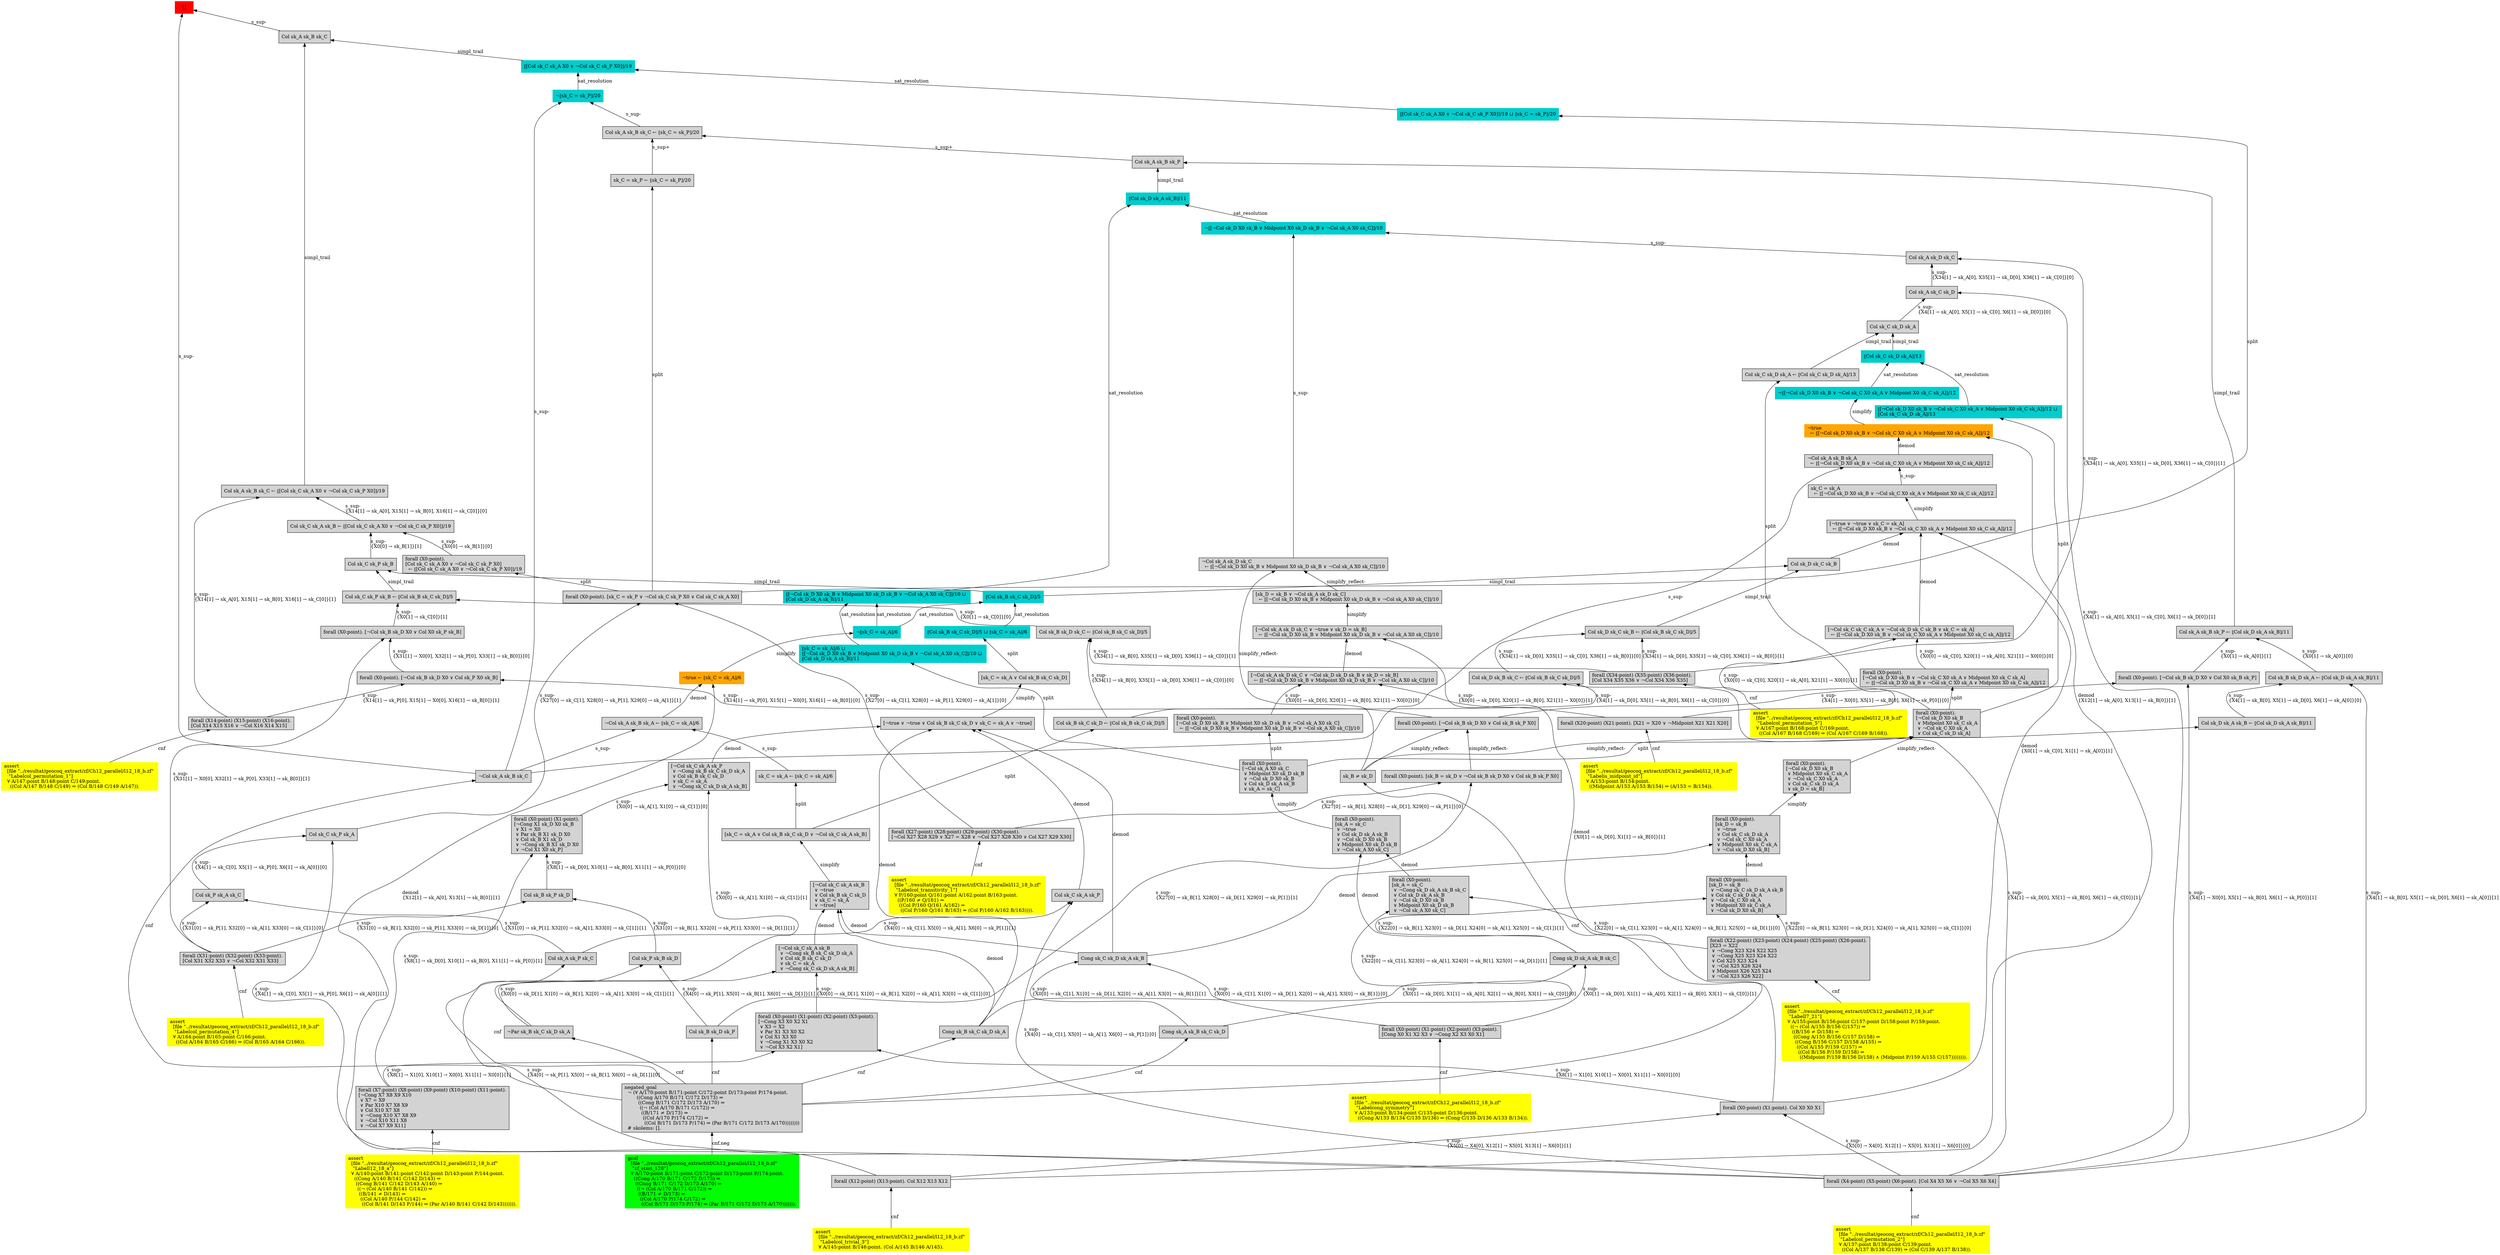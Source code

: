 digraph "unsat_graph" {
  vertex_0 [color=red, label="[]", shape=box, style=filled];
  vertex_0 -> vertex_1 [label="s_sup-\l", dir="back"];
  vertex_1 [shape=box, label="¬Col sk_A sk_B sk_C\l", style=filled];
  vertex_1 -> vertex_2 [label="cnf", dir="back"];
  vertex_2 [shape=box, label="negated_goal\l  ¬ (∀ A/170:point B/171:point C/172:point D/173:point P/174:point.\l        ((Cong A/170 B/171 C/172 D/173) ⇒\l         ((Cong B/171 C/172 D/173 A/170) ⇒\l          ((¬ (Col A/170 B/171 C/172)) ⇒\l           ((B/171 ≠ D/173) ⇒\l            ((Col A/170 P/174 C/172) ⇒\l             ((Col B/171 D/173 P/174) ⇒ (Par B/171 C/172 D/173 A/170))))))))\l  # skolems: [].\l", style=filled];
  vertex_2 -> vertex_3 [label="cnf.neg", dir="back"];
  vertex_3 [color=green, shape=box, label="goal\l  [file \"../resultat/geocoq_extract/zf/Ch12_parallel/l12_18_b.zf\" \l   \"zf_stmt_128\"]\l  ∀ A/170:point B/171:point C/172:point D/173:point P/174:point.\l    ((Cong A/170 B/171 C/172 D/173) ⇒\l     ((Cong B/171 C/172 D/173 A/170) ⇒\l      ((¬ (Col A/170 B/171 C/172)) ⇒\l       ((B/171 ≠ D/173) ⇒\l        ((Col A/170 P/174 C/172) ⇒\l         ((Col B/171 D/173 P/174) ⇒ (Par B/171 C/172 D/173 A/170))))))).\l", style=filled];
  vertex_0 -> vertex_4 [label="s_sup-\l", dir="back"];
  vertex_4 [shape=box, label="Col sk_A sk_B sk_C\l", style=filled];
  vertex_4 -> vertex_5 [label="simpl_trail", dir="back"];
  vertex_5 [color=cyan3, shape=box, label="⟦[Col sk_C sk_A X0 ∨ ¬Col sk_C sk_P X0]⟧/19\l", style=filled];
  vertex_5 -> vertex_6 [label="sat_resolution", dir="back"];
  vertex_6 [color=cyan3, shape=box, label="¬⟦sk_C = sk_P⟧/20\l", style=filled];
  vertex_6 -> vertex_1 [label="s_sup-\l", dir="back"];
  vertex_6 -> vertex_7 [label="s_sup-\l", dir="back"];
  vertex_7 [shape=box, label="Col sk_A sk_B sk_C ← ⟦sk_C = sk_P⟧/20\l", style=filled];
  vertex_7 -> vertex_8 [label="s_sup+\l", dir="back"];
  vertex_8 [shape=box, label="Col sk_A sk_B sk_P\l", style=filled];
  vertex_8 -> vertex_9 [label="simpl_trail", dir="back"];
  vertex_9 [color=cyan3, shape=box, label="⟦Col sk_D sk_A sk_B⟧/11\l", style=filled];
  vertex_9 -> vertex_10 [label="sat_resolution", dir="back"];
  vertex_10 [color=cyan3, shape=box, label="¬⟦[¬Col sk_D X0 sk_B ∨ Midpoint X0 sk_D sk_B ∨ ¬Col sk_A X0 sk_C]⟧/10\l", style=filled];
  vertex_10 -> vertex_11 [label="s_sup-\l", dir="back"];
  vertex_11 [shape=box, label="¬Col sk_A sk_D sk_C\l  ← ⟦[¬Col sk_D X0 sk_B ∨ Midpoint X0 sk_D sk_B ∨ ¬Col sk_A X0 sk_C]⟧/10\l", style=filled];
  vertex_11 -> vertex_12 [label="simplify_reflect-", dir="back"];
  vertex_12 [shape=box, label="sk_B ≠ sk_D\l", style=filled];
  vertex_12 -> vertex_2 [label="cnf", dir="back"];
  vertex_11 -> vertex_13 [label="simplify_reflect-", dir="back"];
  vertex_13 [shape=box, label="[sk_D = sk_B ∨ ¬Col sk_A sk_D sk_C]\l  ← ⟦[¬Col sk_D X0 sk_B ∨ Midpoint X0 sk_D sk_B ∨ ¬Col sk_A X0 sk_C]⟧/10\l", style=filled];
  vertex_13 -> vertex_14 [label="simplify", dir="back"];
  vertex_14 [shape=box, label="[¬Col sk_A sk_D sk_C ∨ ¬true ∨ sk_D = sk_B]\l  ← ⟦[¬Col sk_D X0 sk_B ∨ Midpoint X0 sk_D sk_B ∨ ¬Col sk_A X0 sk_C]⟧/10\l", style=filled];
  vertex_14 -> vertex_15 [label="demod\l\{X0[1] → sk_D[0], X1[1] → sk_B[0]\}[1]\l", dir="back"];
  vertex_15 [shape=box, label="forall (X0:point) (X1:point). Col X0 X0 X1\l", style=filled];
  vertex_15 -> vertex_16 [label="s_sup-\l\{X5[0] → X4[0], X12[1] → X5[0], X13[1] → X6[0]\}[0]\l", dir="back"];
  vertex_16 [shape=box, label="forall (X4:point) (X5:point) (X6:point). [Col X4 X5 X6 ∨ ¬Col X5 X6 X4]\l", style=filled];
  vertex_16 -> vertex_17 [label="cnf", dir="back"];
  vertex_17 [color=yellow, shape=box, label="assert\l  [file \"../resultat/geocoq_extract/zf/Ch12_parallel/l12_18_b.zf\" \l   \"Labelcol_permutation_2\"]\l  ∀ A/137:point B/138:point C/139:point.\l    ((Col A/137 B/138 C/139) ⇒ (Col C/139 A/137 B/138)).\l", style=filled];
  vertex_15 -> vertex_18 [label="s_sup-\l\{X5[0] → X4[0], X12[1] → X5[0], X13[1] → X6[0]\}[1]\l", dir="back"];
  vertex_18 [shape=box, label="forall (X12:point) (X13:point). Col X12 X13 X12\l", style=filled];
  vertex_18 -> vertex_19 [label="cnf", dir="back"];
  vertex_19 [color=yellow, shape=box, label="assert\l  [file \"../resultat/geocoq_extract/zf/Ch12_parallel/l12_18_b.zf\" \l   \"Labelcol_trivial_3\"]\l  ∀ A/145:point B/146:point. (Col A/145 B/146 A/145).\l", style=filled];
  vertex_14 -> vertex_20 [label="demod", dir="back"];
  vertex_20 [shape=box, label="[¬Col sk_A sk_D sk_C ∨ ¬Col sk_D sk_D sk_B ∨ sk_D = sk_B]\l  ← ⟦[¬Col sk_D X0 sk_B ∨ Midpoint X0 sk_D sk_B ∨ ¬Col sk_A X0 sk_C]⟧/10\l", style=filled];
  vertex_20 -> vertex_21 [label="s_sup-\l\{X0[0] → sk_D[0], X20[1] → sk_B[0], X21[1] → X0[0]\}[1]\l", dir="back"];
  vertex_21 [shape=box, label="forall (X20:point) (X21:point). [X21 = X20 ∨ ¬Midpoint X21 X21 X20]\l", style=filled];
  vertex_21 -> vertex_22 [label="cnf", dir="back"];
  vertex_22 [color=yellow, shape=box, label="assert\l  [file \"../resultat/geocoq_extract/zf/Ch12_parallel/l12_18_b.zf\" \l   \"Labelis_midpoint_id\"]\l  ∀ A/153:point B/154:point.\l    ((Midpoint A/153 A/153 B/154) ⇒ (A/153 = B/154)).\l", style=filled];
  vertex_20 -> vertex_23 [label="s_sup-\l\{X0[0] → sk_D[0], X20[1] → sk_B[0], X21[1] → X0[0]\}[0]\l", dir="back"];
  vertex_23 [shape=box, label="forall (X0:point).\l[¬Col sk_D X0 sk_B ∨ Midpoint X0 sk_D sk_B ∨ ¬Col sk_A X0 sk_C]\l  ← ⟦[¬Col sk_D X0 sk_B ∨ Midpoint X0 sk_D sk_B ∨ ¬Col sk_A X0 sk_C]⟧/10\l", style=filled];
  vertex_23 -> vertex_24 [label="split", dir="back"];
  vertex_24 [shape=box, label="forall (X0:point).\l[¬Col sk_A X0 sk_C\l ∨ Midpoint X0 sk_D sk_B\l ∨ ¬Col sk_D X0 sk_B\l ∨ Col sk_D sk_A sk_B\l ∨ sk_A = sk_C]\l", style=filled];
  vertex_24 -> vertex_25 [label="simplify", dir="back"];
  vertex_25 [shape=box, label="forall (X0:point).\l[sk_A = sk_C\l ∨ ¬true\l ∨ Col sk_D sk_A sk_B\l ∨ ¬Col sk_D X0 sk_B\l ∨ Midpoint X0 sk_D sk_B\l ∨ ¬Col sk_A X0 sk_C]\l", style=filled];
  vertex_25 -> vertex_26 [label="demod", dir="back"];
  vertex_26 [shape=box, label="Cong sk_D sk_A sk_B sk_C\l", style=filled];
  vertex_26 -> vertex_27 [label="s_sup-\l\{X0[1] → sk_D[0], X1[1] → sk_A[0], X2[1] → sk_B[0], X3[1] → sk_C[0]\}[1]\l", dir="back"];
  vertex_27 [shape=box, label="forall (X0:point) (X1:point) (X2:point) (X3:point).\l[Cong X0 X1 X2 X3 ∨ ¬Cong X2 X3 X0 X1]\l", style=filled];
  vertex_27 -> vertex_28 [label="cnf", dir="back"];
  vertex_28 [color=yellow, shape=box, label="assert\l  [file \"../resultat/geocoq_extract/zf/Ch12_parallel/l12_18_b.zf\" \l   \"Labelcong_symmetry\"]\l  ∀ A/133:point B/134:point C/135:point D/136:point.\l    ((Cong A/133 B/134 C/135 D/136) ⇒ (Cong C/135 D/136 A/133 B/134)).\l", style=filled];
  vertex_26 -> vertex_29 [label="s_sup-\l\{X0[1] → sk_D[0], X1[1] → sk_A[0], X2[1] → sk_B[0], X3[1] → sk_C[0]\}[0]\l", dir="back"];
  vertex_29 [shape=box, label="Cong sk_B sk_C sk_D sk_A\l", style=filled];
  vertex_29 -> vertex_2 [label="cnf", dir="back"];
  vertex_25 -> vertex_30 [label="demod", dir="back"];
  vertex_30 [shape=box, label="forall (X0:point).\l[sk_A = sk_C\l ∨ ¬Cong sk_D sk_A sk_B sk_C\l ∨ Col sk_D sk_A sk_B\l ∨ ¬Col sk_D X0 sk_B\l ∨ Midpoint X0 sk_D sk_B\l ∨ ¬Col sk_A X0 sk_C]\l", style=filled];
  vertex_30 -> vertex_31 [label="s_sup-\l\{X22[0] → sk_C[1], X23[0] → sk_A[1], X24[0] → sk_B[1], X25[0] → sk_D[1]\}[0]\l", dir="back"];
  vertex_31 [shape=box, label="forall (X22:point) (X23:point) (X24:point) (X25:point) (X26:point).\l[X23 = X22\l ∨ ¬Cong X23 X24 X22 X25\l ∨ ¬Cong X25 X23 X24 X22\l ∨ Col X25 X23 X24\l ∨ ¬Col X25 X26 X24\l ∨ Midpoint X26 X25 X24\l ∨ ¬Col X23 X26 X22]\l", style=filled];
  vertex_31 -> vertex_32 [label="cnf", dir="back"];
  vertex_32 [color=yellow, shape=box, label="assert\l  [file \"../resultat/geocoq_extract/zf/Ch12_parallel/l12_18_b.zf\" \l   \"Labell7_21\"]\l  ∀ A/155:point B/156:point C/157:point D/158:point P/159:point.\l    ((¬ (Col A/155 B/156 C/157)) ⇒\l     ((B/156 ≠ D/158) ⇒\l      ((Cong A/155 B/156 C/157 D/158) ⇒\l       ((Cong B/156 C/157 D/158 A/155) ⇒\l        ((Col A/155 P/159 C/157) ⇒\l         ((Col B/156 P/159 D/158) ⇒\l          ((Midpoint P/159 B/156 D/158) ∧ (Midpoint P/159 A/155 C/157)))))))).\l", style=filled];
  vertex_30 -> vertex_33 [label="s_sup-\l\{X22[0] → sk_C[1], X23[0] → sk_A[1], X24[0] → sk_B[1], X25[0] → sk_D[1]\}[1]\l", dir="back"];
  vertex_33 [shape=box, label="Cong sk_A sk_B sk_C sk_D\l", style=filled];
  vertex_33 -> vertex_2 [label="cnf", dir="back"];
  vertex_10 -> vertex_34 [label="s_sup-\l", dir="back"];
  vertex_34 [shape=box, label="Col sk_A sk_D sk_C\l", style=filled];
  vertex_34 -> vertex_35 [label="s_sup-\l\{X34[1] → sk_A[0], X35[1] → sk_D[0], X36[1] → sk_C[0]\}[1]\l", dir="back"];
  vertex_35 [shape=box, label="forall (X34:point) (X35:point) (X36:point).\l[Col X34 X35 X36 ∨ ¬Col X34 X36 X35]\l", style=filled];
  vertex_35 -> vertex_36 [label="cnf", dir="back"];
  vertex_36 [color=yellow, shape=box, label="assert\l  [file \"../resultat/geocoq_extract/zf/Ch12_parallel/l12_18_b.zf\" \l   \"Labelcol_permutation_5\"]\l  ∀ A/167:point B/168:point C/169:point.\l    ((Col A/167 B/168 C/169) ⇒ (Col A/167 C/169 B/168)).\l", style=filled];
  vertex_34 -> vertex_37 [label="s_sup-\l\{X34[1] → sk_A[0], X35[1] → sk_D[0], X36[1] → sk_C[0]\}[0]\l", dir="back"];
  vertex_37 [shape=box, label="Col sk_A sk_C sk_D\l", style=filled];
  vertex_37 -> vertex_16 [label="s_sup-\l\{X4[1] → sk_A[0], X5[1] → sk_C[0], X6[1] → sk_D[0]\}[1]\l", dir="back"];
  vertex_37 -> vertex_38 [label="s_sup-\l\{X4[1] → sk_A[0], X5[1] → sk_C[0], X6[1] → sk_D[0]\}[0]\l", dir="back"];
  vertex_38 [shape=box, label="Col sk_C sk_D sk_A\l", style=filled];
  vertex_38 -> vertex_39 [label="simpl_trail", dir="back"];
  vertex_39 [color=cyan3, shape=box, label="⟦Col sk_C sk_D sk_A⟧/13\l", style=filled];
  vertex_39 -> vertex_40 [label="sat_resolution", dir="back"];
  vertex_40 [color=cyan3, shape=box, label="¬⟦[¬Col sk_D X0 sk_B ∨ ¬Col sk_C X0 sk_A ∨ Midpoint X0 sk_C sk_A]⟧/12\l", style=filled];
  vertex_40 -> vertex_41 [label="simplify", dir="back"];
  vertex_41 [color=orange, shape=box, label="¬true\l  ← ⟦[¬Col sk_D X0 sk_B ∨ ¬Col sk_C X0 sk_A ∨ Midpoint X0 sk_C sk_A]⟧/12\l", style=filled];
  vertex_41 -> vertex_18 [label="demod\l\{X12[1] → sk_A[0], X13[1] → sk_B[0]\}[1]\l", dir="back"];
  vertex_41 -> vertex_42 [label="demod", dir="back"];
  vertex_42 [shape=box, label="¬Col sk_A sk_B sk_A\l  ← ⟦[¬Col sk_D X0 sk_B ∨ ¬Col sk_C X0 sk_A ∨ Midpoint X0 sk_C sk_A]⟧/12\l", style=filled];
  vertex_42 -> vertex_1 [label="s_sup-\l", dir="back"];
  vertex_42 -> vertex_43 [label="s_sup-\l", dir="back"];
  vertex_43 [shape=box, label="sk_C = sk_A\l  ← ⟦[¬Col sk_D X0 sk_B ∨ ¬Col sk_C X0 sk_A ∨ Midpoint X0 sk_C sk_A]⟧/12\l", style=filled];
  vertex_43 -> vertex_44 [label="simplify", dir="back"];
  vertex_44 [shape=box, label="[¬true ∨ ¬true ∨ sk_C = sk_A]\l  ← ⟦[¬Col sk_D X0 sk_B ∨ ¬Col sk_C X0 sk_A ∨ Midpoint X0 sk_C sk_A]⟧/12\l", style=filled];
  vertex_44 -> vertex_45 [label="demod", dir="back"];
  vertex_45 [shape=box, label="Col sk_D sk_C sk_B\l", style=filled];
  vertex_45 -> vertex_46 [label="simpl_trail", dir="back"];
  vertex_46 [color=cyan3, shape=box, label="⟦Col sk_B sk_C sk_D⟧/5\l", style=filled];
  vertex_46 -> vertex_47 [label="sat_resolution", dir="back"];
  vertex_47 [color=cyan3, shape=box, label="¬⟦sk_C = sk_A⟧/6\l", style=filled];
  vertex_47 -> vertex_48 [label="simplify", dir="back"];
  vertex_48 [color=orange, shape=box, label="¬true ← ⟦sk_C = sk_A⟧/6\l", style=filled];
  vertex_48 -> vertex_18 [label="demod\l\{X12[1] → sk_A[0], X13[1] → sk_B[0]\}[1]\l", dir="back"];
  vertex_48 -> vertex_49 [label="demod", dir="back"];
  vertex_49 [shape=box, label="¬Col sk_A sk_B sk_A ← ⟦sk_C = sk_A⟧/6\l", style=filled];
  vertex_49 -> vertex_1 [label="s_sup-\l", dir="back"];
  vertex_49 -> vertex_50 [label="s_sup-\l", dir="back"];
  vertex_50 [shape=box, label="sk_C = sk_A ← ⟦sk_C = sk_A⟧/6\l", style=filled];
  vertex_50 -> vertex_51 [label="split", dir="back"];
  vertex_51 [shape=box, label="[sk_C = sk_A ∨ Col sk_B sk_C sk_D ∨ ¬Col sk_C sk_A sk_B]\l", style=filled];
  vertex_51 -> vertex_52 [label="simplify", dir="back"];
  vertex_52 [shape=box, label="[¬Col sk_C sk_A sk_B\l ∨ ¬true\l ∨ Col sk_B sk_C sk_D\l ∨ sk_C = sk_A\l ∨ ¬true]\l", style=filled];
  vertex_52 -> vertex_53 [label="demod", dir="back"];
  vertex_53 [shape=box, label="Cong sk_C sk_D sk_A sk_B\l", style=filled];
  vertex_53 -> vertex_27 [label="s_sup-\l\{X0[0] → sk_C[1], X1[0] → sk_D[1], X2[0] → sk_A[1], X3[0] → sk_B[1]\}[0]\l", dir="back"];
  vertex_53 -> vertex_33 [label="s_sup-\l\{X0[0] → sk_C[1], X1[0] → sk_D[1], X2[0] → sk_A[1], X3[0] → sk_B[1]\}[1]\l", dir="back"];
  vertex_52 -> vertex_29 [label="demod", dir="back"];
  vertex_52 -> vertex_54 [label="demod", dir="back"];
  vertex_54 [shape=box, label="[¬Col sk_C sk_A sk_B\l ∨ ¬Cong sk_B sk_C sk_D sk_A\l ∨ Col sk_B sk_C sk_D\l ∨ sk_C = sk_A\l ∨ ¬Cong sk_C sk_D sk_A sk_B]\l", style=filled];
  vertex_54 -> vertex_55 [label="s_sup-\l\{X0[0] → sk_D[1], X1[0] → sk_B[1], X2[0] → sk_A[1], X3[0] → sk_C[1]\}[1]\l", dir="back"];
  vertex_55 [shape=box, label="¬Par sk_B sk_C sk_D sk_A\l", style=filled];
  vertex_55 -> vertex_2 [label="cnf", dir="back"];
  vertex_54 -> vertex_56 [label="s_sup-\l\{X0[0] → sk_D[1], X1[0] → sk_B[1], X2[0] → sk_A[1], X3[0] → sk_C[1]\}[0]\l", dir="back"];
  vertex_56 [shape=box, label="forall (X0:point) (X1:point) (X2:point) (X3:point).\l[¬Cong X3 X0 X2 X1\l ∨ X3 = X2\l ∨ Par X1 X3 X0 X2\l ∨ Col X1 X3 X0\l ∨ ¬Cong X1 X3 X0 X2\l ∨ ¬Col X3 X2 X1]\l", style=filled];
  vertex_56 -> vertex_57 [label="s_sup-\l\{X8[1] → X1[0], X10[1] → X0[0], X11[1] → X0[0]\}[1]\l", dir="back"];
  vertex_57 [shape=box, label="forall (X7:point) (X8:point) (X9:point) (X10:point) (X11:point).\l[¬Cong X7 X8 X9 X10\l ∨ X7 = X9\l ∨ Par X10 X7 X8 X9\l ∨ Col X10 X7 X8\l ∨ ¬Cong X10 X7 X8 X9\l ∨ ¬Col X10 X11 X8\l ∨ ¬Col X7 X9 X11]\l", style=filled];
  vertex_57 -> vertex_58 [label="cnf", dir="back"];
  vertex_58 [color=yellow, shape=box, label="assert\l  [file \"../resultat/geocoq_extract/zf/Ch12_parallel/l12_18_b.zf\" \l   \"Labell12_18_a\"]\l  ∀ A/140:point B/141:point C/142:point D/143:point P/144:point.\l    ((Cong A/140 B/141 C/142 D/143) ⇒\l     ((Cong B/141 C/142 D/143 A/140) ⇒\l      ((¬ (Col A/140 B/141 C/142)) ⇒\l       ((B/141 ≠ D/143) ⇒\l        ((Col A/140 P/144 C/142) ⇒\l         ((Col B/141 D/143 P/144) ⇒ (Par A/140 B/141 C/142 D/143))))))).\l", style=filled];
  vertex_56 -> vertex_15 [label="s_sup-\l\{X8[1] → X1[0], X10[1] → X0[0], X11[1] → X0[0]\}[0]\l", dir="back"];
  vertex_46 -> vertex_59 [label="sat_resolution", dir="back"];
  vertex_59 [color=cyan3, shape=box, label="⟦Col sk_B sk_C sk_D⟧/5 ⊔ ⟦sk_C = sk_A⟧/6\l", style=filled];
  vertex_59 -> vertex_60 [label="split", dir="back"];
  vertex_60 [shape=box, label="[sk_C = sk_A ∨ Col sk_B sk_C sk_D]\l", style=filled];
  vertex_60 -> vertex_61 [label="simplify", dir="back"];
  vertex_61 [shape=box, label="[¬true ∨ ¬true ∨ Col sk_B sk_C sk_D ∨ sk_C = sk_A ∨ ¬true]\l", style=filled];
  vertex_61 -> vertex_53 [label="demod", dir="back"];
  vertex_61 -> vertex_29 [label="demod", dir="back"];
  vertex_61 -> vertex_62 [label="demod", dir="back"];
  vertex_62 [shape=box, label="Col sk_C sk_A sk_P\l", style=filled];
  vertex_62 -> vertex_16 [label="s_sup-\l\{X4[0] → sk_C[1], X5[0] → sk_A[1], X6[0] → sk_P[1]\}[0]\l", dir="back"];
  vertex_62 -> vertex_63 [label="s_sup-\l\{X4[0] → sk_C[1], X5[0] → sk_A[1], X6[0] → sk_P[1]\}[1]\l", dir="back"];
  vertex_63 [shape=box, label="Col sk_A sk_P sk_C\l", style=filled];
  vertex_63 -> vertex_2 [label="cnf", dir="back"];
  vertex_61 -> vertex_64 [label="demod", dir="back"];
  vertex_64 [shape=box, label="[¬Col sk_C sk_A sk_P\l ∨ ¬Cong sk_B sk_C sk_D sk_A\l ∨ Col sk_B sk_C sk_D\l ∨ sk_C = sk_A\l ∨ ¬Cong sk_C sk_D sk_A sk_B]\l", style=filled];
  vertex_64 -> vertex_55 [label="s_sup-\l\{X0[0] → sk_A[1], X1[0] → sk_C[1]\}[1]\l", dir="back"];
  vertex_64 -> vertex_65 [label="s_sup-\l\{X0[0] → sk_A[1], X1[0] → sk_C[1]\}[0]\l", dir="back"];
  vertex_65 [shape=box, label="forall (X0:point) (X1:point).\l[¬Cong X1 sk_D X0 sk_B\l ∨ X1 = X0\l ∨ Par sk_B X1 sk_D X0\l ∨ Col sk_B X1 sk_D\l ∨ ¬Cong sk_B X1 sk_D X0\l ∨ ¬Col X1 X0 sk_P]\l", style=filled];
  vertex_65 -> vertex_57 [label="s_sup-\l\{X8[1] → sk_D[0], X10[1] → sk_B[0], X11[1] → sk_P[0]\}[1]\l", dir="back"];
  vertex_65 -> vertex_66 [label="s_sup-\l\{X8[1] → sk_D[0], X10[1] → sk_B[0], X11[1] → sk_P[0]\}[0]\l", dir="back"];
  vertex_66 [shape=box, label="Col sk_B sk_P sk_D\l", style=filled];
  vertex_66 -> vertex_67 [label="s_sup-\l\{X31[0] → sk_B[1], X32[0] → sk_P[1], X33[0] → sk_D[1]\}[0]\l", dir="back"];
  vertex_67 [shape=box, label="forall (X31:point) (X32:point) (X33:point).\l[Col X31 X32 X33 ∨ ¬Col X32 X31 X33]\l", style=filled];
  vertex_67 -> vertex_68 [label="cnf", dir="back"];
  vertex_68 [color=yellow, shape=box, label="assert\l  [file \"../resultat/geocoq_extract/zf/Ch12_parallel/l12_18_b.zf\" \l   \"Labelcol_permutation_4\"]\l  ∀ A/164:point B/165:point C/166:point.\l    ((Col A/164 B/165 C/166) ⇒ (Col B/165 A/164 C/166)).\l", style=filled];
  vertex_66 -> vertex_69 [label="s_sup-\l\{X31[0] → sk_B[1], X32[0] → sk_P[1], X33[0] → sk_D[1]\}[1]\l", dir="back"];
  vertex_69 [shape=box, label="Col sk_P sk_B sk_D\l", style=filled];
  vertex_69 -> vertex_16 [label="s_sup-\l\{X4[0] → sk_P[1], X5[0] → sk_B[1], X6[0] → sk_D[1]\}[0]\l", dir="back"];
  vertex_69 -> vertex_70 [label="s_sup-\l\{X4[0] → sk_P[1], X5[0] → sk_B[1], X6[0] → sk_D[1]\}[1]\l", dir="back"];
  vertex_70 [shape=box, label="Col sk_B sk_D sk_P\l", style=filled];
  vertex_70 -> vertex_2 [label="cnf", dir="back"];
  vertex_45 -> vertex_71 [label="simpl_trail", dir="back"];
  vertex_71 [shape=box, label="Col sk_D sk_C sk_B ← ⟦Col sk_B sk_C sk_D⟧/5\l", style=filled];
  vertex_71 -> vertex_35 [label="s_sup-\l\{X34[1] → sk_D[0], X35[1] → sk_C[0], X36[1] → sk_B[0]\}[1]\l", dir="back"];
  vertex_71 -> vertex_72 [label="s_sup-\l\{X34[1] → sk_D[0], X35[1] → sk_C[0], X36[1] → sk_B[0]\}[0]\l", dir="back"];
  vertex_72 [shape=box, label="Col sk_D sk_B sk_C ← ⟦Col sk_B sk_C sk_D⟧/5\l", style=filled];
  vertex_72 -> vertex_16 [label="s_sup-\l\{X4[1] → sk_D[0], X5[1] → sk_B[0], X6[1] → sk_C[0]\}[1]\l", dir="back"];
  vertex_72 -> vertex_73 [label="s_sup-\l\{X4[1] → sk_D[0], X5[1] → sk_B[0], X6[1] → sk_C[0]\}[0]\l", dir="back"];
  vertex_73 [shape=box, label="Col sk_B sk_C sk_D ← ⟦Col sk_B sk_C sk_D⟧/5\l", style=filled];
  vertex_73 -> vertex_51 [label="split", dir="back"];
  vertex_44 -> vertex_15 [label="demod\l\{X0[1] → sk_C[0], X1[1] → sk_A[0]\}[1]\l", dir="back"];
  vertex_44 -> vertex_74 [label="demod", dir="back"];
  vertex_74 [shape=box, label="[¬Col sk_C sk_C sk_A ∨ ¬Col sk_D sk_C sk_B ∨ sk_C = sk_A]\l  ← ⟦[¬Col sk_D X0 sk_B ∨ ¬Col sk_C X0 sk_A ∨ Midpoint X0 sk_C sk_A]⟧/12\l", style=filled];
  vertex_74 -> vertex_21 [label="s_sup-\l\{X0[0] → sk_C[0], X20[1] → sk_A[0], X21[1] → X0[0]\}[1]\l", dir="back"];
  vertex_74 -> vertex_75 [label="s_sup-\l\{X0[0] → sk_C[0], X20[1] → sk_A[0], X21[1] → X0[0]\}[0]\l", dir="back"];
  vertex_75 [shape=box, label="forall (X0:point).\l[¬Col sk_D X0 sk_B ∨ ¬Col sk_C X0 sk_A ∨ Midpoint X0 sk_C sk_A]\l  ← ⟦[¬Col sk_D X0 sk_B ∨ ¬Col sk_C X0 sk_A ∨ Midpoint X0 sk_C sk_A]⟧/12\l", style=filled];
  vertex_75 -> vertex_76 [label="split", dir="back"];
  vertex_76 [shape=box, label="forall (X0:point).\l[¬Col sk_D X0 sk_B\l ∨ Midpoint X0 sk_C sk_A\l ∨ ¬Col sk_C X0 sk_A\l ∨ Col sk_C sk_D sk_A]\l", style=filled];
  vertex_76 -> vertex_12 [label="simplify_reflect-", dir="back"];
  vertex_76 -> vertex_77 [label="simplify_reflect-", dir="back"];
  vertex_77 [shape=box, label="forall (X0:point).\l[¬Col sk_D X0 sk_B\l ∨ Midpoint X0 sk_C sk_A\l ∨ ¬Col sk_C X0 sk_A\l ∨ Col sk_C sk_D sk_A\l ∨ sk_D = sk_B]\l", style=filled];
  vertex_77 -> vertex_78 [label="simplify", dir="back"];
  vertex_78 [shape=box, label="forall (X0:point).\l[sk_D = sk_B\l ∨ ¬true\l ∨ Col sk_C sk_D sk_A\l ∨ ¬Col sk_C X0 sk_A\l ∨ Midpoint X0 sk_C sk_A\l ∨ ¬Col sk_D X0 sk_B]\l", style=filled];
  vertex_78 -> vertex_53 [label="demod", dir="back"];
  vertex_78 -> vertex_79 [label="demod", dir="back"];
  vertex_79 [shape=box, label="forall (X0:point).\l[sk_D = sk_B\l ∨ ¬Cong sk_C sk_D sk_A sk_B\l ∨ Col sk_C sk_D sk_A\l ∨ ¬Col sk_C X0 sk_A\l ∨ Midpoint X0 sk_C sk_A\l ∨ ¬Col sk_D X0 sk_B]\l", style=filled];
  vertex_79 -> vertex_31 [label="s_sup-\l\{X22[0] → sk_B[1], X23[0] → sk_D[1], X24[0] → sk_A[1], X25[0] → sk_C[1]\}[0]\l", dir="back"];
  vertex_79 -> vertex_26 [label="s_sup-\l\{X22[0] → sk_B[1], X23[0] → sk_D[1], X24[0] → sk_A[1], X25[0] → sk_C[1]\}[1]\l", dir="back"];
  vertex_39 -> vertex_80 [label="sat_resolution", dir="back"];
  vertex_80 [color=cyan3, shape=box, label="⟦[¬Col sk_D X0 sk_B ∨ ¬Col sk_C X0 sk_A ∨ Midpoint X0 sk_C sk_A]⟧/12 ⊔ \l⟦Col sk_C sk_D sk_A⟧/13\l", style=filled];
  vertex_80 -> vertex_76 [label="split", dir="back"];
  vertex_38 -> vertex_81 [label="simpl_trail", dir="back"];
  vertex_81 [shape=box, label="Col sk_C sk_D sk_A ← ⟦Col sk_C sk_D sk_A⟧/13\l", style=filled];
  vertex_81 -> vertex_76 [label="split", dir="back"];
  vertex_9 -> vertex_82 [label="sat_resolution", dir="back"];
  vertex_82 [color=cyan3, shape=box, label="⟦[¬Col sk_D X0 sk_B ∨ Midpoint X0 sk_D sk_B ∨ ¬Col sk_A X0 sk_C]⟧/10 ⊔ \l⟦Col sk_D sk_A sk_B⟧/11\l", style=filled];
  vertex_82 -> vertex_47 [label="sat_resolution", dir="back"];
  vertex_82 -> vertex_83 [label="sat_resolution", dir="back"];
  vertex_83 [color=cyan3, shape=box, label="⟦sk_C = sk_A⟧/6 ⊔ \l⟦[¬Col sk_D X0 sk_B ∨ Midpoint X0 sk_D sk_B ∨ ¬Col sk_A X0 sk_C]⟧/10 ⊔ \l⟦Col sk_D sk_A sk_B⟧/11\l", style=filled];
  vertex_83 -> vertex_24 [label="split", dir="back"];
  vertex_8 -> vertex_84 [label="simpl_trail", dir="back"];
  vertex_84 [shape=box, label="Col sk_A sk_B sk_P ← ⟦Col sk_D sk_A sk_B⟧/11\l", style=filled];
  vertex_84 -> vertex_85 [label="s_sup-\l\{X0[1] → sk_A[0]\}[1]\l", dir="back"];
  vertex_85 [shape=box, label="forall (X0:point). [¬Col sk_B sk_D X0 ∨ Col X0 sk_B sk_P]\l", style=filled];
  vertex_85 -> vertex_16 [label="s_sup-\l\{X4[1] → X0[0], X5[1] → sk_B[0], X6[1] → sk_P[0]\}[1]\l", dir="back"];
  vertex_85 -> vertex_86 [label="s_sup-\l\{X4[1] → X0[0], X5[1] → sk_B[0], X6[1] → sk_P[0]\}[0]\l", dir="back"];
  vertex_86 [shape=box, label="forall (X0:point). [¬Col sk_B sk_D X0 ∨ Col sk_B sk_P X0]\l", style=filled];
  vertex_86 -> vertex_12 [label="simplify_reflect-", dir="back"];
  vertex_86 -> vertex_87 [label="simplify_reflect-", dir="back"];
  vertex_87 [shape=box, label="forall (X0:point). [sk_B = sk_D ∨ ¬Col sk_B sk_D X0 ∨ Col sk_B sk_P X0]\l", style=filled];
  vertex_87 -> vertex_88 [label="s_sup-\l\{X27[0] → sk_B[1], X28[0] → sk_D[1], X29[0] → sk_P[1]\}[0]\l", dir="back"];
  vertex_88 [shape=box, label="forall (X27:point) (X28:point) (X29:point) (X30:point).\l[¬Col X27 X28 X29 ∨ X27 = X28 ∨ ¬Col X27 X28 X30 ∨ Col X27 X29 X30]\l", style=filled];
  vertex_88 -> vertex_89 [label="cnf", dir="back"];
  vertex_89 [color=yellow, shape=box, label="assert\l  [file \"../resultat/geocoq_extract/zf/Ch12_parallel/l12_18_b.zf\" \l   \"Labelcol_transitivity_1\"]\l  ∀ P/160:point Q/161:point A/162:point B/163:point.\l    ((P/160 ≠ Q/161) ⇒\l     ((Col P/160 Q/161 A/162) ⇒\l      ((Col P/160 Q/161 B/163) ⇒ (Col P/160 A/162 B/163)))).\l", style=filled];
  vertex_87 -> vertex_70 [label="s_sup-\l\{X27[0] → sk_B[1], X28[0] → sk_D[1], X29[0] → sk_P[1]\}[1]\l", dir="back"];
  vertex_84 -> vertex_90 [label="s_sup-\l\{X0[1] → sk_A[0]\}[0]\l", dir="back"];
  vertex_90 [shape=box, label="Col sk_B sk_D sk_A ← ⟦Col sk_D sk_A sk_B⟧/11\l", style=filled];
  vertex_90 -> vertex_16 [label="s_sup-\l\{X4[1] → sk_B[0], X5[1] → sk_D[0], X6[1] → sk_A[0]\}[1]\l", dir="back"];
  vertex_90 -> vertex_91 [label="s_sup-\l\{X4[1] → sk_B[0], X5[1] → sk_D[0], X6[1] → sk_A[0]\}[0]\l", dir="back"];
  vertex_91 [shape=box, label="Col sk_D sk_A sk_B ← ⟦Col sk_D sk_A sk_B⟧/11\l", style=filled];
  vertex_91 -> vertex_24 [label="split", dir="back"];
  vertex_7 -> vertex_92 [label="s_sup+\l", dir="back"];
  vertex_92 [shape=box, label="sk_C = sk_P ← ⟦sk_C = sk_P⟧/20\l", style=filled];
  vertex_92 -> vertex_93 [label="split", dir="back"];
  vertex_93 [shape=box, label="forall (X0:point). [sk_C = sk_P ∨ ¬Col sk_C sk_P X0 ∨ Col sk_C sk_A X0]\l", style=filled];
  vertex_93 -> vertex_88 [label="s_sup-\l\{X27[0] → sk_C[1], X28[0] → sk_P[1], X29[0] → sk_A[1]\}[0]\l", dir="back"];
  vertex_93 -> vertex_94 [label="s_sup-\l\{X27[0] → sk_C[1], X28[0] → sk_P[1], X29[0] → sk_A[1]\}[1]\l", dir="back"];
  vertex_94 [shape=box, label="Col sk_C sk_P sk_A\l", style=filled];
  vertex_94 -> vertex_16 [label="s_sup-\l\{X4[1] → sk_C[0], X5[1] → sk_P[0], X6[1] → sk_A[0]\}[1]\l", dir="back"];
  vertex_94 -> vertex_95 [label="s_sup-\l\{X4[1] → sk_C[0], X5[1] → sk_P[0], X6[1] → sk_A[0]\}[0]\l", dir="back"];
  vertex_95 [shape=box, label="Col sk_P sk_A sk_C\l", style=filled];
  vertex_95 -> vertex_67 [label="s_sup-\l\{X31[0] → sk_P[1], X32[0] → sk_A[1], X33[0] → sk_C[1]\}[0]\l", dir="back"];
  vertex_95 -> vertex_63 [label="s_sup-\l\{X31[0] → sk_P[1], X32[0] → sk_A[1], X33[0] → sk_C[1]\}[1]\l", dir="back"];
  vertex_5 -> vertex_96 [label="sat_resolution", dir="back"];
  vertex_96 [color=cyan3, shape=box, label="⟦[Col sk_C sk_A X0 ∨ ¬Col sk_C sk_P X0]⟧/19 ⊔ ⟦sk_C = sk_P⟧/20\l", style=filled];
  vertex_96 -> vertex_93 [label="split", dir="back"];
  vertex_4 -> vertex_97 [label="simpl_trail", dir="back"];
  vertex_97 [shape=box, label="Col sk_A sk_B sk_C ← ⟦[Col sk_C sk_A X0 ∨ ¬Col sk_C sk_P X0]⟧/19\l", style=filled];
  vertex_97 -> vertex_98 [label="s_sup-\l\{X14[1] → sk_A[0], X15[1] → sk_B[0], X16[1] → sk_C[0]\}[1]\l", dir="back"];
  vertex_98 [shape=box, label="forall (X14:point) (X15:point) (X16:point).\l[Col X14 X15 X16 ∨ ¬Col X16 X14 X15]\l", style=filled];
  vertex_98 -> vertex_99 [label="cnf", dir="back"];
  vertex_99 [color=yellow, shape=box, label="assert\l  [file \"../resultat/geocoq_extract/zf/Ch12_parallel/l12_18_b.zf\" \l   \"Labelcol_permutation_1\"]\l  ∀ A/147:point B/148:point C/149:point.\l    ((Col A/147 B/148 C/149) ⇒ (Col B/148 C/149 A/147)).\l", style=filled];
  vertex_97 -> vertex_100 [label="s_sup-\l\{X14[1] → sk_A[0], X15[1] → sk_B[0], X16[1] → sk_C[0]\}[0]\l", dir="back"];
  vertex_100 [shape=box, label="Col sk_C sk_A sk_B ← ⟦[Col sk_C sk_A X0 ∨ ¬Col sk_C sk_P X0]⟧/19\l", style=filled];
  vertex_100 -> vertex_101 [label="s_sup-\l\{X0[0] → sk_B[1]\}[0]\l", dir="back"];
  vertex_101 [shape=box, label="forall (X0:point).\l[Col sk_C sk_A X0 ∨ ¬Col sk_C sk_P X0]\l  ← ⟦[Col sk_C sk_A X0 ∨ ¬Col sk_C sk_P X0]⟧/19\l", style=filled];
  vertex_101 -> vertex_93 [label="split", dir="back"];
  vertex_100 -> vertex_102 [label="s_sup-\l\{X0[0] → sk_B[1]\}[1]\l", dir="back"];
  vertex_102 [shape=box, label="Col sk_C sk_P sk_B\l", style=filled];
  vertex_102 -> vertex_46 [label="simpl_trail", dir="back"];
  vertex_102 -> vertex_103 [label="simpl_trail", dir="back"];
  vertex_103 [shape=box, label="Col sk_C sk_P sk_B ← ⟦Col sk_B sk_C sk_D⟧/5\l", style=filled];
  vertex_103 -> vertex_104 [label="s_sup-\l\{X0[1] → sk_C[0]\}[1]\l", dir="back"];
  vertex_104 [shape=box, label="forall (X0:point). [¬Col sk_B sk_D X0 ∨ Col X0 sk_P sk_B]\l", style=filled];
  vertex_104 -> vertex_67 [label="s_sup-\l\{X31[1] → X0[0], X32[1] → sk_P[0], X33[1] → sk_B[0]\}[1]\l", dir="back"];
  vertex_104 -> vertex_105 [label="s_sup-\l\{X31[1] → X0[0], X32[1] → sk_P[0], X33[1] → sk_B[0]\}[0]\l", dir="back"];
  vertex_105 [shape=box, label="forall (X0:point). [¬Col sk_B sk_D X0 ∨ Col sk_P X0 sk_B]\l", style=filled];
  vertex_105 -> vertex_98 [label="s_sup-\l\{X14[1] → sk_P[0], X15[1] → X0[0], X16[1] → sk_B[0]\}[1]\l", dir="back"];
  vertex_105 -> vertex_86 [label="s_sup-\l\{X14[1] → sk_P[0], X15[1] → X0[0], X16[1] → sk_B[0]\}[0]\l", dir="back"];
  vertex_103 -> vertex_106 [label="s_sup-\l\{X0[1] → sk_C[0]\}[0]\l", dir="back"];
  vertex_106 [shape=box, label="Col sk_B sk_D sk_C ← ⟦Col sk_B sk_C sk_D⟧/5\l", style=filled];
  vertex_106 -> vertex_35 [label="s_sup-\l\{X34[1] → sk_B[0], X35[1] → sk_D[0], X36[1] → sk_C[0]\}[1]\l", dir="back"];
  vertex_106 -> vertex_73 [label="s_sup-\l\{X34[1] → sk_B[0], X35[1] → sk_D[0], X36[1] → sk_C[0]\}[0]\l", dir="back"];
  }



